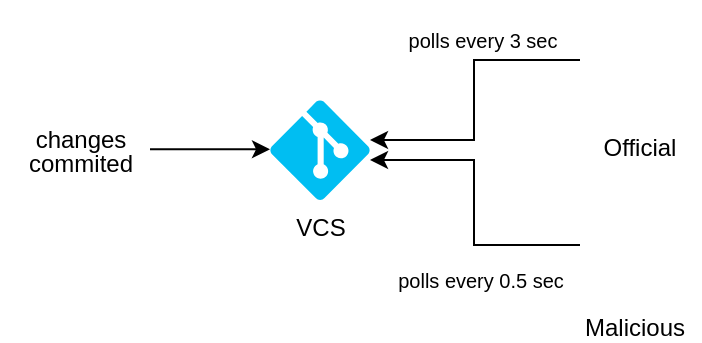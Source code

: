 <mxfile version="26.2.12">
  <diagram name="Page-1" id="jbCUf9WCYeqIHVk9oekw">
    <mxGraphModel dx="985" dy="479" grid="1" gridSize="10" guides="1" tooltips="1" connect="1" arrows="1" fold="1" page="1" pageScale="1" pageWidth="850" pageHeight="1100" math="0" shadow="0">
      <root>
        <mxCell id="0" />
        <mxCell id="1" parent="0" />
        <mxCell id="0M90SnPcE-xYYPnohlLW-1" value="VCS" style="verticalLabelPosition=bottom;html=1;verticalAlign=top;align=center;strokeColor=none;fillColor=#00BEF2;shape=mxgraph.azure.git_repository;" vertex="1" parent="1">
          <mxGeometry x="425" y="240" width="50" height="50" as="geometry" />
        </mxCell>
        <mxCell id="0M90SnPcE-xYYPnohlLW-2" value="" style="endArrow=classic;html=1;rounded=0;" edge="1" parent="1">
          <mxGeometry width="50" height="50" relative="1" as="geometry">
            <mxPoint x="365" y="264.66" as="sourcePoint" />
            <mxPoint x="425" y="264.66" as="targetPoint" />
          </mxGeometry>
        </mxCell>
        <mxCell id="0M90SnPcE-xYYPnohlLW-3" value="&lt;div style=&quot;line-height: 100%;&quot;&gt;changes&lt;div&gt;commited&lt;/div&gt;&lt;/div&gt;" style="text;html=1;align=center;verticalAlign=middle;resizable=0;points=[];autosize=1;strokeColor=none;fillColor=none;" vertex="1" parent="1">
          <mxGeometry x="290" y="245" width="80" height="40" as="geometry" />
        </mxCell>
        <mxCell id="0M90SnPcE-xYYPnohlLW-6" value="" style="edgeStyle=orthogonalEdgeStyle;rounded=0;orthogonalLoop=1;jettySize=auto;html=1;" edge="1" parent="1" source="0M90SnPcE-xYYPnohlLW-4" target="0M90SnPcE-xYYPnohlLW-1">
          <mxGeometry relative="1" as="geometry">
            <Array as="points">
              <mxPoint x="527" y="220" />
              <mxPoint x="527" y="260" />
            </Array>
          </mxGeometry>
        </mxCell>
        <mxCell id="0M90SnPcE-xYYPnohlLW-7" value="&lt;font style=&quot;font-size: 10px;&quot;&gt;polls every 3 sec&lt;/font&gt;" style="edgeLabel;html=1;align=center;verticalAlign=middle;resizable=0;points=[];" vertex="1" connectable="0" parent="0M90SnPcE-xYYPnohlLW-6">
          <mxGeometry x="-0.464" y="2" relative="1" as="geometry">
            <mxPoint x="-10" y="-12" as="offset" />
          </mxGeometry>
        </mxCell>
        <mxCell id="0M90SnPcE-xYYPnohlLW-4" value="Official" style="shape=image;verticalLabelPosition=bottom;labelBackgroundColor=default;verticalAlign=top;aspect=fixed;imageAspect=0;image=https://images.ctfassets.net/xz1dnu24egyd/1IRkfXmxo8VP2RAE5jiS1Q/ea2086675d87911b0ce2d34c354b3711/gitlab-logo-500.png;" vertex="1" parent="1">
          <mxGeometry x="580" y="190" width="60" height="60" as="geometry" />
        </mxCell>
        <mxCell id="0M90SnPcE-xYYPnohlLW-8" value="" style="edgeStyle=orthogonalEdgeStyle;rounded=0;orthogonalLoop=1;jettySize=auto;html=1;" edge="1" parent="1" source="0M90SnPcE-xYYPnohlLW-5" target="0M90SnPcE-xYYPnohlLW-1">
          <mxGeometry relative="1" as="geometry">
            <Array as="points">
              <mxPoint x="527" y="313" />
              <mxPoint x="527" y="270" />
            </Array>
          </mxGeometry>
        </mxCell>
        <mxCell id="0M90SnPcE-xYYPnohlLW-5" value="Malicious" style="shape=image;verticalLabelPosition=bottom;labelBackgroundColor=default;verticalAlign=top;aspect=fixed;imageAspect=0;image=https://images.ctfassets.net/xz1dnu24egyd/6P0YId0C3ofFPyO0FaBhxl/4cd062515399f22779171cf661097319/gitlab-logo-600.png;" vertex="1" parent="1">
          <mxGeometry x="580" y="285" width="55" height="55" as="geometry" />
        </mxCell>
        <mxCell id="0M90SnPcE-xYYPnohlLW-9" value="&lt;font style=&quot;font-size: 10px;&quot;&gt;polls every 0.5 sec&lt;/font&gt;" style="edgeLabel;html=1;align=center;verticalAlign=middle;resizable=0;points=[];" vertex="1" connectable="0" parent="1">
          <mxGeometry x="530" y="330.004" as="geometry" />
        </mxCell>
      </root>
    </mxGraphModel>
  </diagram>
</mxfile>

